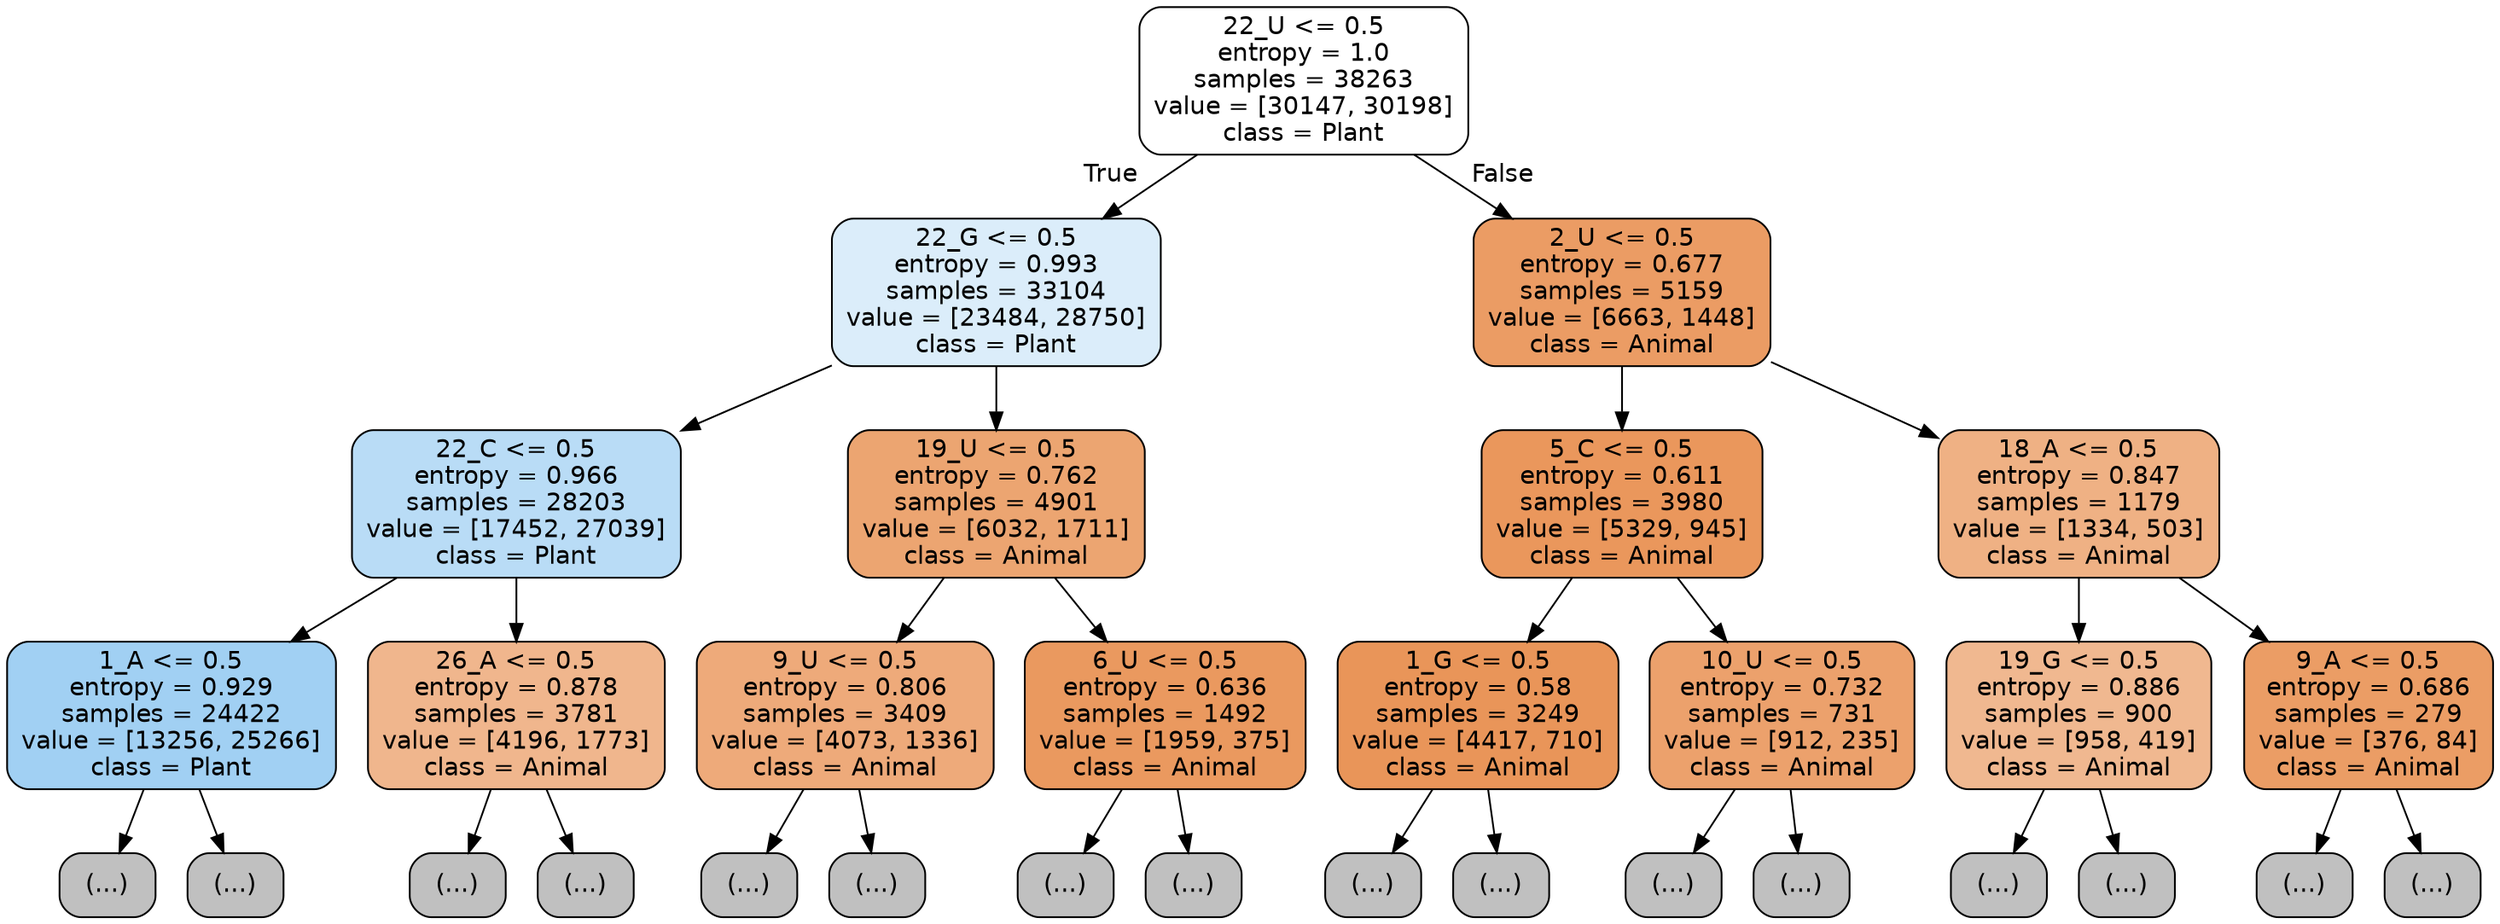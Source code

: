 digraph Tree {
node [shape=box, style="filled, rounded", color="black", fontname="helvetica"] ;
edge [fontname="helvetica"] ;
0 [label="22_U <= 0.5\nentropy = 1.0\nsamples = 38263\nvalue = [30147, 30198]\nclass = Plant", fillcolor="#ffffff"] ;
1 [label="22_G <= 0.5\nentropy = 0.993\nsamples = 33104\nvalue = [23484, 28750]\nclass = Plant", fillcolor="#dbedfa"] ;
0 -> 1 [labeldistance=2.5, labelangle=45, headlabel="True"] ;
2 [label="22_C <= 0.5\nentropy = 0.966\nsamples = 28203\nvalue = [17452, 27039]\nclass = Plant", fillcolor="#b9dcf6"] ;
1 -> 2 ;
3 [label="1_A <= 0.5\nentropy = 0.929\nsamples = 24422\nvalue = [13256, 25266]\nclass = Plant", fillcolor="#a1d0f3"] ;
2 -> 3 ;
4 [label="(...)", fillcolor="#C0C0C0"] ;
3 -> 4 ;
7989 [label="(...)", fillcolor="#C0C0C0"] ;
3 -> 7989 ;
10602 [label="26_A <= 0.5\nentropy = 0.878\nsamples = 3781\nvalue = [4196, 1773]\nclass = Animal", fillcolor="#f0b68d"] ;
2 -> 10602 ;
10603 [label="(...)", fillcolor="#C0C0C0"] ;
10602 -> 10603 ;
12440 [label="(...)", fillcolor="#C0C0C0"] ;
10602 -> 12440 ;
12451 [label="19_U <= 0.5\nentropy = 0.762\nsamples = 4901\nvalue = [6032, 1711]\nclass = Animal", fillcolor="#eca571"] ;
1 -> 12451 ;
12452 [label="9_U <= 0.5\nentropy = 0.806\nsamples = 3409\nvalue = [4073, 1336]\nclass = Animal", fillcolor="#eeaa7a"] ;
12451 -> 12452 ;
12453 [label="(...)", fillcolor="#C0C0C0"] ;
12452 -> 12453 ;
13534 [label="(...)", fillcolor="#C0C0C0"] ;
12452 -> 13534 ;
13951 [label="6_U <= 0.5\nentropy = 0.636\nsamples = 1492\nvalue = [1959, 375]\nclass = Animal", fillcolor="#ea995f"] ;
12451 -> 13951 ;
13952 [label="(...)", fillcolor="#C0C0C0"] ;
13951 -> 13952 ;
14291 [label="(...)", fillcolor="#C0C0C0"] ;
13951 -> 14291 ;
14452 [label="2_U <= 0.5\nentropy = 0.677\nsamples = 5159\nvalue = [6663, 1448]\nclass = Animal", fillcolor="#eb9c64"] ;
0 -> 14452 [labeldistance=2.5, labelangle=-45, headlabel="False"] ;
14453 [label="5_C <= 0.5\nentropy = 0.611\nsamples = 3980\nvalue = [5329, 945]\nclass = Animal", fillcolor="#ea975c"] ;
14452 -> 14453 ;
14454 [label="1_G <= 0.5\nentropy = 0.58\nsamples = 3249\nvalue = [4417, 710]\nclass = Animal", fillcolor="#e99559"] ;
14453 -> 14454 ;
14455 [label="(...)", fillcolor="#C0C0C0"] ;
14454 -> 14455 ;
15470 [label="(...)", fillcolor="#C0C0C0"] ;
14454 -> 15470 ;
15603 [label="10_U <= 0.5\nentropy = 0.732\nsamples = 731\nvalue = [912, 235]\nclass = Animal", fillcolor="#eca16c"] ;
14453 -> 15603 ;
15604 [label="(...)", fillcolor="#C0C0C0"] ;
15603 -> 15604 ;
15825 [label="(...)", fillcolor="#C0C0C0"] ;
15603 -> 15825 ;
15914 [label="18_A <= 0.5\nentropy = 0.847\nsamples = 1179\nvalue = [1334, 503]\nclass = Animal", fillcolor="#efb184"] ;
14452 -> 15914 ;
15915 [label="19_G <= 0.5\nentropy = 0.886\nsamples = 900\nvalue = [958, 419]\nclass = Animal", fillcolor="#f0b890"] ;
15914 -> 15915 ;
15916 [label="(...)", fillcolor="#C0C0C0"] ;
15915 -> 15916 ;
16231 [label="(...)", fillcolor="#C0C0C0"] ;
15915 -> 16231 ;
16352 [label="9_A <= 0.5\nentropy = 0.686\nsamples = 279\nvalue = [376, 84]\nclass = Animal", fillcolor="#eb9d65"] ;
15914 -> 16352 ;
16353 [label="(...)", fillcolor="#C0C0C0"] ;
16352 -> 16353 ;
16434 [label="(...)", fillcolor="#C0C0C0"] ;
16352 -> 16434 ;
}